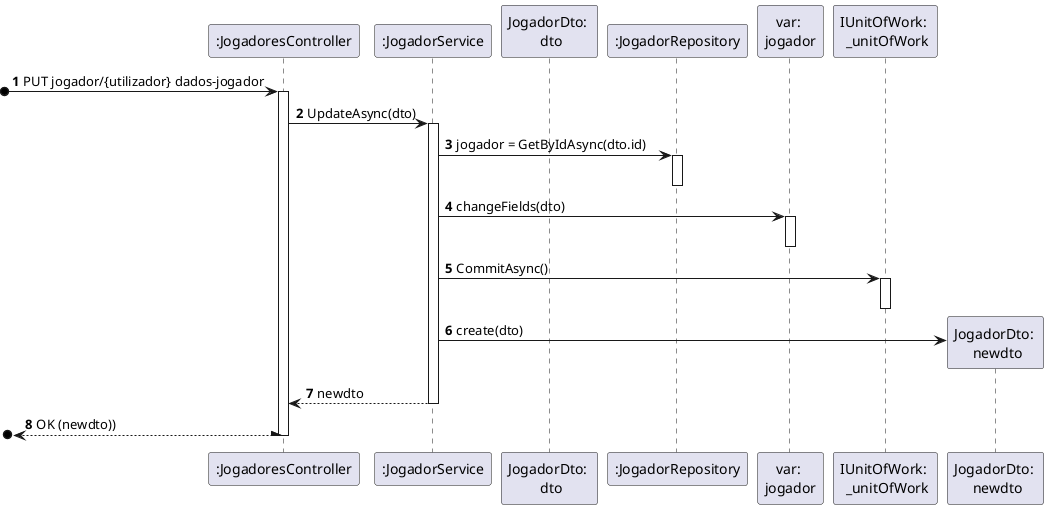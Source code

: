 ﻿@startuml
autonumber

participant "JogadorDto: \n dto" as DTOx

participant ":JogadoresController" as CONTROLLER
participant ":JogadorService" as SERVICE

participant "JogadorDto: \n dto" as DTOx

participant ":JogadorRepository" as REPO

participant "var: \njogador" as VAR
participant "IUnitOfWork: \n _unitOfWork" as UNIT

participant "JogadorDto: \n newdto" as DTO

?o-> CONTROLLER : PUT jogador/{utilizador} dados-jogador
activate CONTROLLER
    CONTROLLER -> SERVICE : UpdateAsync(dto)
    activate SERVICE
        SERVICE -> REPO : jogador = GetByIdAsync(dto.id)
        activate REPO
        deactivate REPO
        SERVICE -> VAR : changeFields(dto)
        activate VAR
        deactivate VAR
        SERVICE -> UNIT : CommitAsync()
        activate UNIT
        deactivate UNIT
        SERVICE -> DTO** : create(dto)
        SERVICE --> CONTROLLER : newdto
    deactivate SERVICE
        [o<--\ CONTROLLER : OK (newdto))
deactivate CONTROLLER

@enduml